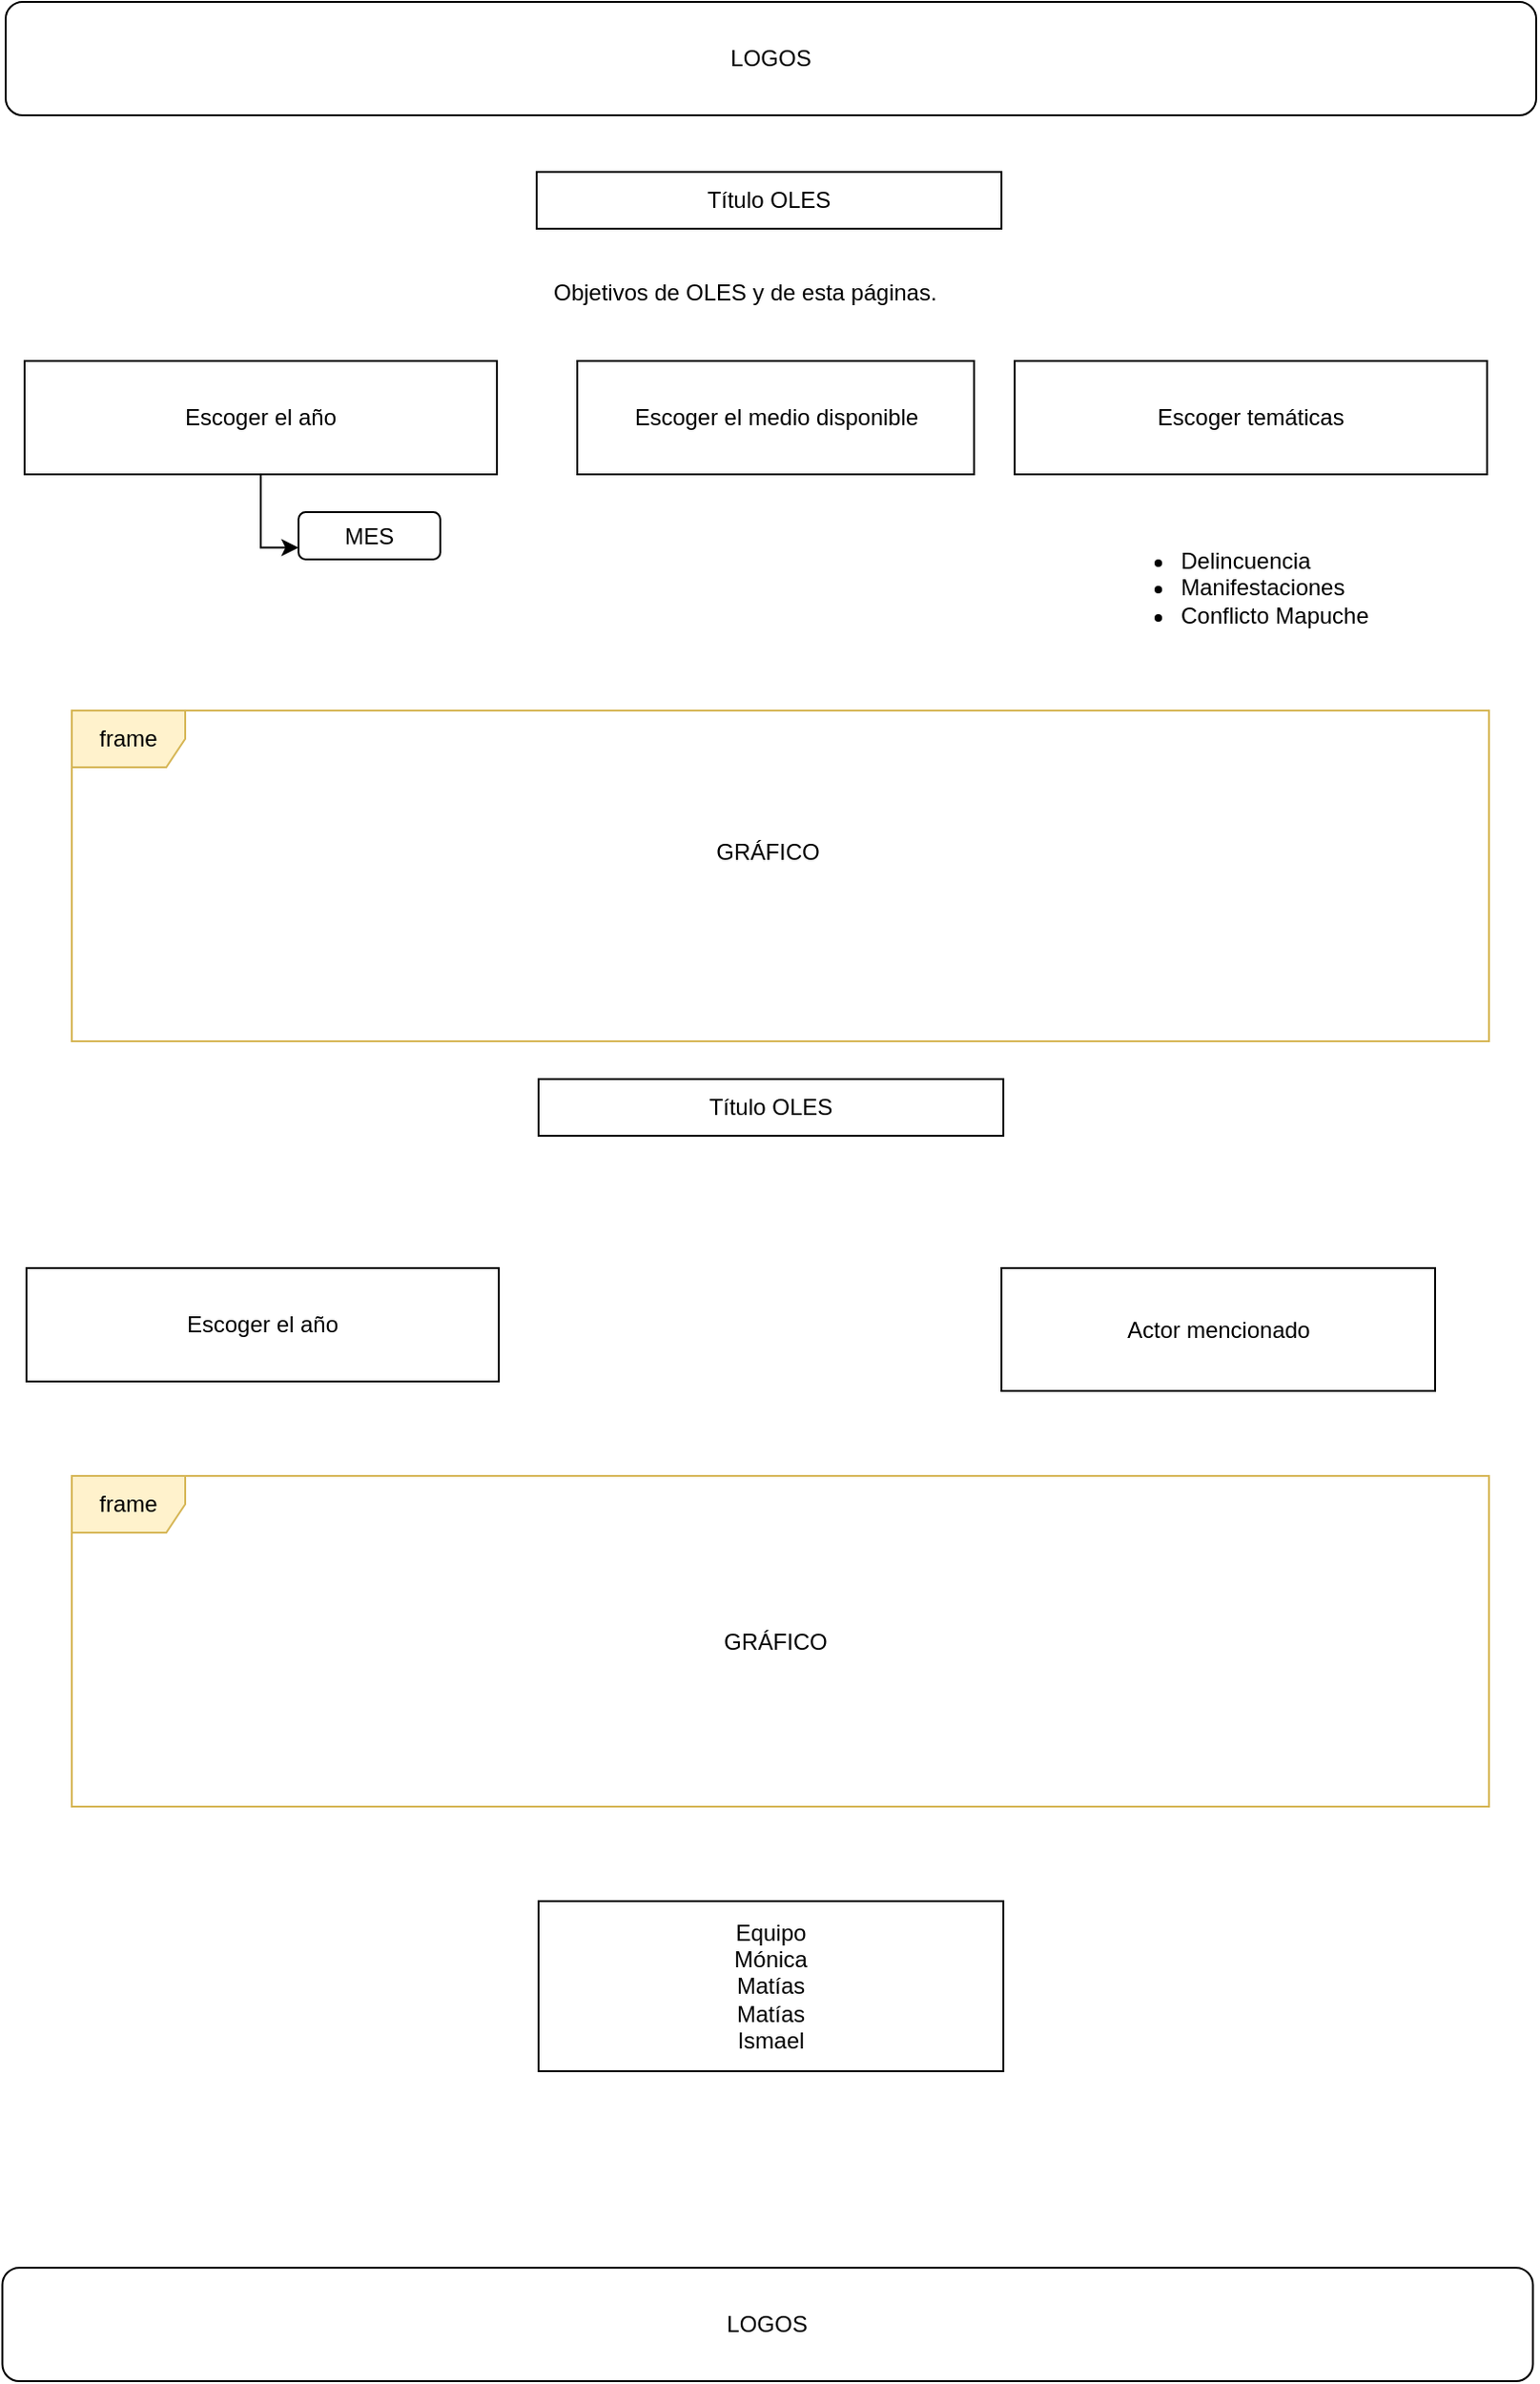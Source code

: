 <mxfile version="24.7.12">
  <diagram name="Página-1" id="4ZRN4UWjjM0IzHD2vcOy">
    <mxGraphModel dx="1074" dy="1848" grid="1" gridSize="15" guides="1" tooltips="1" connect="1" arrows="1" fold="1" page="1" pageScale="1" pageWidth="827" pageHeight="1169" background="none" math="0" shadow="0">
      <root>
        <mxCell id="0" />
        <mxCell id="1" parent="0" />
        <mxCell id="WcUvovQqYXi-BetBfTI6-1" value="Título OLES" style="rounded=0;whiteSpace=wrap;html=1;" vertex="1" parent="1">
          <mxGeometry x="291" y="60" width="246" height="30" as="geometry" />
        </mxCell>
        <mxCell id="WcUvovQqYXi-BetBfTI6-4" value="Objetivos de OLES y de esta páginas." style="text;html=1;whiteSpace=wrap;overflow=hidden;rounded=0;" vertex="1" parent="1">
          <mxGeometry x="298" y="110" width="239" height="50" as="geometry" />
        </mxCell>
        <mxCell id="WcUvovQqYXi-BetBfTI6-5" value="LOGOS" style="rounded=1;whiteSpace=wrap;html=1;" vertex="1" parent="1">
          <mxGeometry x="10" y="-30" width="810" height="60" as="geometry" />
        </mxCell>
        <mxCell id="WcUvovQqYXi-BetBfTI6-28" style="edgeStyle=orthogonalEdgeStyle;rounded=0;orthogonalLoop=1;jettySize=auto;html=1;exitX=0.5;exitY=1;exitDx=0;exitDy=0;entryX=0;entryY=0.75;entryDx=0;entryDy=0;" edge="1" parent="1" source="WcUvovQqYXi-BetBfTI6-10" target="WcUvovQqYXi-BetBfTI6-27">
          <mxGeometry relative="1" as="geometry" />
        </mxCell>
        <mxCell id="WcUvovQqYXi-BetBfTI6-10" value="Escoger el año" style="rounded=0;whiteSpace=wrap;html=1;" vertex="1" parent="1">
          <mxGeometry x="20" y="160" width="250" height="60" as="geometry" />
        </mxCell>
        <mxCell id="WcUvovQqYXi-BetBfTI6-11" value="Escoger temáticas" style="rounded=0;whiteSpace=wrap;html=1;" vertex="1" parent="1">
          <mxGeometry x="544" y="160" width="250" height="60" as="geometry" />
        </mxCell>
        <mxCell id="WcUvovQqYXi-BetBfTI6-14" value="&lt;ul&gt;&lt;li&gt;Delincuencia&lt;/li&gt;&lt;li&gt;Manifestaciones&lt;/li&gt;&lt;li&gt;Conflicto Mapuche&lt;/li&gt;&lt;/ul&gt;" style="text;strokeColor=none;fillColor=none;html=1;whiteSpace=wrap;verticalAlign=middle;overflow=hidden;" vertex="1" parent="1">
          <mxGeometry x="590" y="240" width="165" height="80" as="geometry" />
        </mxCell>
        <mxCell id="WcUvovQqYXi-BetBfTI6-15" value="Escoger el medio disponible" style="rounded=0;whiteSpace=wrap;html=1;" vertex="1" parent="1">
          <mxGeometry x="312.5" y="160" width="210" height="60" as="geometry" />
        </mxCell>
        <mxCell id="WcUvovQqYXi-BetBfTI6-16" value="frame" style="shape=umlFrame;whiteSpace=wrap;html=1;pointerEvents=0;strokeColor=#d6b656;fillColor=#fff2cc;" vertex="1" parent="1">
          <mxGeometry x="45" y="345" width="750" height="175" as="geometry" />
        </mxCell>
        <mxCell id="WcUvovQqYXi-BetBfTI6-18" value="GRÁFICO" style="text;html=1;align=center;verticalAlign=middle;whiteSpace=wrap;rounded=0;" vertex="1" parent="1">
          <mxGeometry x="357" y="390" width="112.5" height="60" as="geometry" />
        </mxCell>
        <mxCell id="WcUvovQqYXi-BetBfTI6-27" value="MES" style="rounded=1;whiteSpace=wrap;html=1;" vertex="1" parent="1">
          <mxGeometry x="165" y="240" width="75" height="25" as="geometry" />
        </mxCell>
        <mxCell id="WcUvovQqYXi-BetBfTI6-29" value="LOGOS" style="rounded=1;whiteSpace=wrap;html=1;" vertex="1" parent="1">
          <mxGeometry x="8.25" y="1169" width="810" height="60" as="geometry" />
        </mxCell>
        <mxCell id="WcUvovQqYXi-BetBfTI6-30" value="Equipo&lt;div&gt;Mónica&lt;/div&gt;&lt;div&gt;Matías&lt;/div&gt;&lt;div&gt;Matías&lt;/div&gt;&lt;div&gt;Ismael&lt;/div&gt;" style="rounded=0;whiteSpace=wrap;html=1;" vertex="1" parent="1">
          <mxGeometry x="292" y="975" width="246" height="90" as="geometry" />
        </mxCell>
        <mxCell id="WcUvovQqYXi-BetBfTI6-31" value="Título OLES" style="rounded=0;whiteSpace=wrap;html=1;" vertex="1" parent="1">
          <mxGeometry x="292" y="540" width="246" height="30" as="geometry" />
        </mxCell>
        <mxCell id="WcUvovQqYXi-BetBfTI6-32" value="Escoger el año" style="rounded=0;whiteSpace=wrap;html=1;" vertex="1" parent="1">
          <mxGeometry x="21" y="640" width="250" height="60" as="geometry" />
        </mxCell>
        <mxCell id="WcUvovQqYXi-BetBfTI6-34" value="Actor mencionado" style="rounded=0;whiteSpace=wrap;html=1;" vertex="1" parent="1">
          <mxGeometry x="537" y="640" width="229.5" height="65" as="geometry" />
        </mxCell>
        <mxCell id="WcUvovQqYXi-BetBfTI6-37" value="frame" style="shape=umlFrame;whiteSpace=wrap;html=1;pointerEvents=0;strokeColor=#d6b656;fillColor=#fff2cc;" vertex="1" parent="1">
          <mxGeometry x="45" y="750" width="750" height="175" as="geometry" />
        </mxCell>
        <mxCell id="WcUvovQqYXi-BetBfTI6-38" value="GRÁFICO" style="text;html=1;align=center;verticalAlign=middle;whiteSpace=wrap;rounded=0;" vertex="1" parent="1">
          <mxGeometry x="361.25" y="807.5" width="112.5" height="60" as="geometry" />
        </mxCell>
      </root>
    </mxGraphModel>
  </diagram>
</mxfile>
